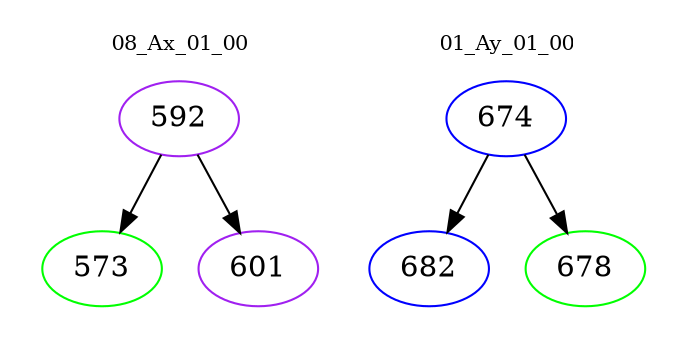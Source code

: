 digraph{
subgraph cluster_0 {
color = white
label = "08_Ax_01_00";
fontsize=10;
T0_592 [label="592", color="purple"]
T0_592 -> T0_573 [color="black"]
T0_573 [label="573", color="green"]
T0_592 -> T0_601 [color="black"]
T0_601 [label="601", color="purple"]
}
subgraph cluster_1 {
color = white
label = "01_Ay_01_00";
fontsize=10;
T1_674 [label="674", color="blue"]
T1_674 -> T1_682 [color="black"]
T1_682 [label="682", color="blue"]
T1_674 -> T1_678 [color="black"]
T1_678 [label="678", color="green"]
}
}

